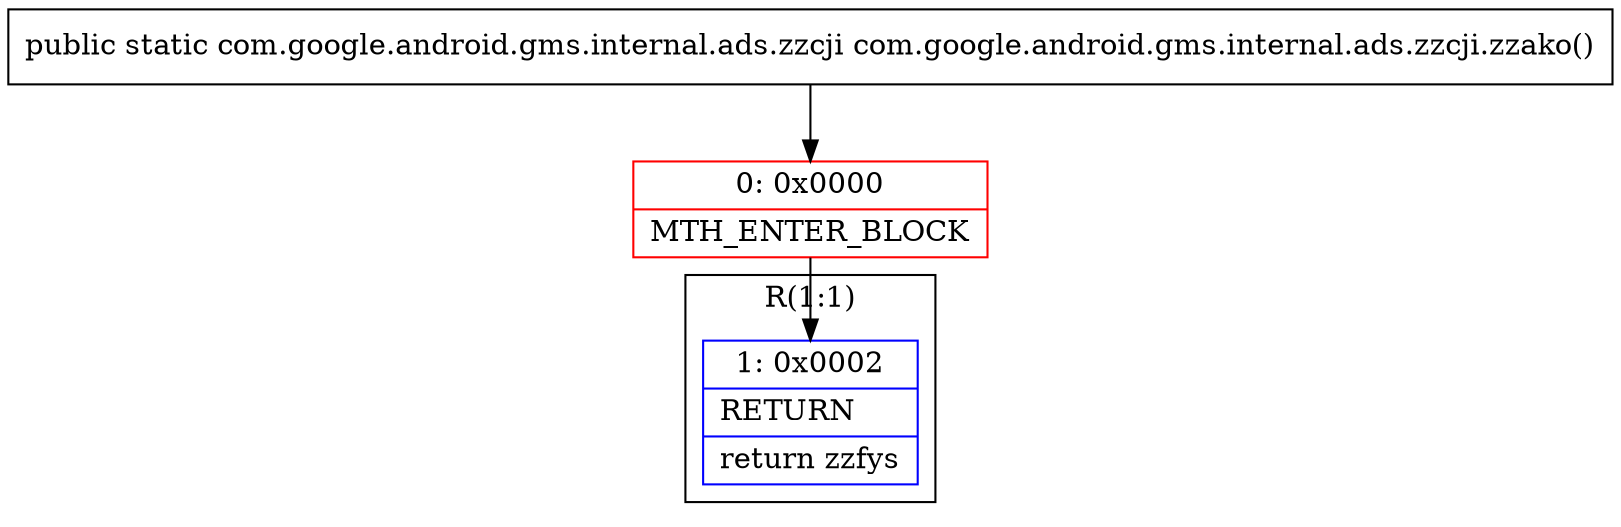 digraph "CFG forcom.google.android.gms.internal.ads.zzcji.zzako()Lcom\/google\/android\/gms\/internal\/ads\/zzcji;" {
subgraph cluster_Region_1902453319 {
label = "R(1:1)";
node [shape=record,color=blue];
Node_1 [shape=record,label="{1\:\ 0x0002|RETURN\l|return zzfys\l}"];
}
Node_0 [shape=record,color=red,label="{0\:\ 0x0000|MTH_ENTER_BLOCK\l}"];
MethodNode[shape=record,label="{public static com.google.android.gms.internal.ads.zzcji com.google.android.gms.internal.ads.zzcji.zzako() }"];
MethodNode -> Node_0;
Node_0 -> Node_1;
}

